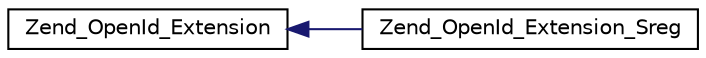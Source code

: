 digraph G
{
  edge [fontname="Helvetica",fontsize="10",labelfontname="Helvetica",labelfontsize="10"];
  node [fontname="Helvetica",fontsize="10",shape=record];
  rankdir="LR";
  Node1 [label="Zend_OpenId_Extension",height=0.2,width=0.4,color="black", fillcolor="white", style="filled",URL="$class_zend___open_id___extension.html"];
  Node1 -> Node2 [dir="back",color="midnightblue",fontsize="10",style="solid",fontname="Helvetica"];
  Node2 [label="Zend_OpenId_Extension_Sreg",height=0.2,width=0.4,color="black", fillcolor="white", style="filled",URL="$class_zend___open_id___extension___sreg.html"];
}
